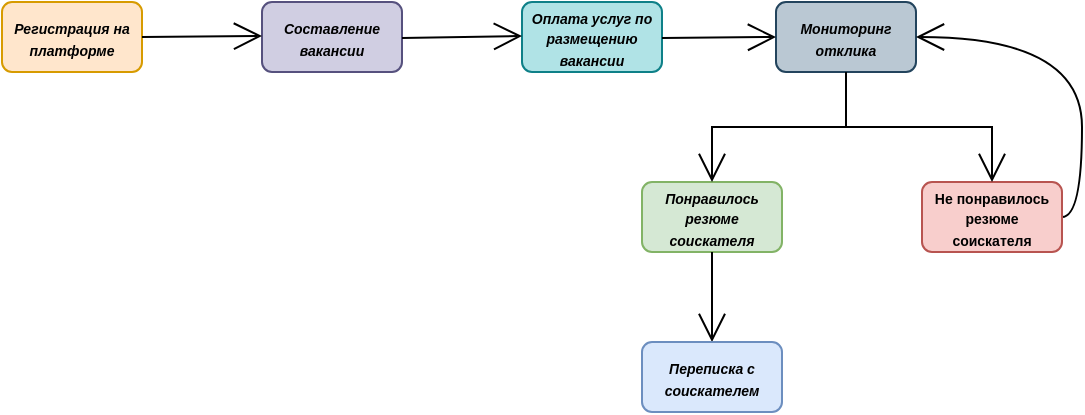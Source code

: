 <mxfile version="22.0.3" type="device">
  <diagram name="Страница — 1" id="ClUUz-PhFVc8LEqoqP6E">
    <mxGraphModel dx="567" dy="-69" grid="0" gridSize="10" guides="1" tooltips="1" connect="1" arrows="1" fold="1" page="0" pageScale="1" pageWidth="827" pageHeight="1169" math="0" shadow="0">
      <root>
        <mxCell id="0" />
        <mxCell id="1" parent="0" />
        <mxCell id="MLpdRskqEerYFSkRcBAE-7" value="&lt;div style=&quot;line-height: 70%;&quot;&gt;&lt;span style=&quot;background-color: initial;&quot;&gt;&lt;font style=&quot;font-size: 7px;&quot;&gt;&lt;b&gt;&lt;i&gt;Регистрация на платформе&lt;/i&gt;&lt;/b&gt;&lt;/font&gt;&lt;/span&gt;&lt;/div&gt;" style="html=1;rounded=1;absoluteArcSize=1;arcSize=10;whiteSpace=wrap;align=center;fillColor=#ffe6cc;strokeColor=#d79b00;" parent="1" vertex="1">
          <mxGeometry x="370" y="490" width="70" height="35" as="geometry" />
        </mxCell>
        <mxCell id="MLpdRskqEerYFSkRcBAE-10" value="&lt;div style=&quot;line-height: 70%;&quot;&gt;&lt;span style=&quot;background-color: initial;&quot;&gt;&lt;font style=&quot;font-size: 7px;&quot;&gt;&lt;b&gt;&lt;i&gt;Составление вакансии&lt;/i&gt;&lt;/b&gt;&lt;/font&gt;&lt;/span&gt;&lt;/div&gt;" style="html=1;rounded=1;absoluteArcSize=1;arcSize=10;whiteSpace=wrap;align=center;fillColor=#d0cee2;strokeColor=#56517e;" parent="1" vertex="1">
          <mxGeometry x="500" y="490" width="70" height="35" as="geometry" />
        </mxCell>
        <mxCell id="MLpdRskqEerYFSkRcBAE-12" value="" style="endArrow=open;endFill=1;endSize=12;html=1;rounded=0;exitX=1;exitY=0.5;exitDx=0;exitDy=0;" parent="1" source="MLpdRskqEerYFSkRcBAE-7" edge="1">
          <mxGeometry width="160" relative="1" as="geometry">
            <mxPoint x="390" y="507.34" as="sourcePoint" />
            <mxPoint x="500" y="507" as="targetPoint" />
          </mxGeometry>
        </mxCell>
        <mxCell id="MLpdRskqEerYFSkRcBAE-13" value="&lt;div style=&quot;line-height: 70%;&quot;&gt;&lt;span style=&quot;font-size: 7px;&quot;&gt;&lt;b&gt;&lt;i&gt;Оплата услуг по размещению вакансии&lt;/i&gt;&lt;/b&gt;&lt;/span&gt;&lt;/div&gt;" style="html=1;rounded=1;absoluteArcSize=1;arcSize=10;whiteSpace=wrap;align=center;fillColor=#b0e3e6;strokeColor=#0e8088;" parent="1" vertex="1">
          <mxGeometry x="630" y="490" width="70" height="35" as="geometry" />
        </mxCell>
        <mxCell id="MLpdRskqEerYFSkRcBAE-14" value="" style="endArrow=open;endFill=1;endSize=12;html=1;rounded=0;exitX=1;exitY=0.5;exitDx=0;exitDy=0;" parent="1" edge="1">
          <mxGeometry width="160" relative="1" as="geometry">
            <mxPoint x="570" y="508" as="sourcePoint" />
            <mxPoint x="630" y="507" as="targetPoint" />
          </mxGeometry>
        </mxCell>
        <mxCell id="MLpdRskqEerYFSkRcBAE-16" value="&lt;div style=&quot;line-height: 70%;&quot;&gt;&lt;span style=&quot;font-size: 7px;&quot;&gt;&lt;b&gt;&lt;i&gt;Мониторинг отклика&lt;/i&gt;&lt;/b&gt;&lt;/span&gt;&lt;/div&gt;" style="html=1;rounded=1;absoluteArcSize=1;arcSize=10;whiteSpace=wrap;align=center;fillColor=#bac8d3;strokeColor=#23445d;" parent="1" vertex="1">
          <mxGeometry x="757" y="490" width="70" height="35" as="geometry" />
        </mxCell>
        <mxCell id="MLpdRskqEerYFSkRcBAE-17" value="" style="endArrow=open;endFill=1;endSize=12;html=1;rounded=0;exitX=1;exitY=0.5;exitDx=0;exitDy=0;entryX=0;entryY=0.5;entryDx=0;entryDy=0;" parent="1" target="MLpdRskqEerYFSkRcBAE-16" edge="1">
          <mxGeometry width="160" relative="1" as="geometry">
            <mxPoint x="700" y="508" as="sourcePoint" />
            <mxPoint x="740" y="508" as="targetPoint" />
          </mxGeometry>
        </mxCell>
        <mxCell id="MLpdRskqEerYFSkRcBAE-18" value="&lt;div style=&quot;line-height: 70%;&quot;&gt;&lt;span style=&quot;font-size: 7px;&quot;&gt;&lt;i&gt;&lt;b&gt;Понравилось резюме соискателя&lt;/b&gt;&lt;/i&gt;&lt;/span&gt;&lt;/div&gt;" style="html=1;rounded=1;absoluteArcSize=1;arcSize=10;whiteSpace=wrap;align=center;fillColor=#d5e8d4;strokeColor=#82b366;" parent="1" vertex="1">
          <mxGeometry x="690" y="580" width="70" height="35" as="geometry" />
        </mxCell>
        <mxCell id="MLpdRskqEerYFSkRcBAE-19" value="" style="endArrow=open;endFill=1;endSize=12;html=1;rounded=0;exitX=1;exitY=0.5;exitDx=0;exitDy=0;entryX=1;entryY=0.5;entryDx=0;entryDy=0;edgeStyle=orthogonalEdgeStyle;curved=1;" parent="1" source="MLpdRskqEerYFSkRcBAE-20" target="MLpdRskqEerYFSkRcBAE-16" edge="1">
          <mxGeometry width="160" relative="1" as="geometry">
            <mxPoint x="910" y="598" as="sourcePoint" />
            <mxPoint x="970" y="597" as="targetPoint" />
          </mxGeometry>
        </mxCell>
        <mxCell id="MLpdRskqEerYFSkRcBAE-20" value="&lt;div style=&quot;line-height: 70%;&quot;&gt;&lt;span style=&quot;font-size: 7px;&quot;&gt;&lt;b&gt;Не понравилось резюме соискателя&lt;/b&gt;&lt;/span&gt;&lt;/div&gt;" style="html=1;rounded=1;absoluteArcSize=1;arcSize=10;whiteSpace=wrap;align=center;fillColor=#f8cecc;strokeColor=#b85450;" parent="1" vertex="1">
          <mxGeometry x="830" y="580" width="70" height="35" as="geometry" />
        </mxCell>
        <mxCell id="MLpdRskqEerYFSkRcBAE-22" value="" style="endArrow=open;endFill=1;endSize=12;html=1;rounded=0;exitX=0.5;exitY=1;exitDx=0;exitDy=0;entryX=0.5;entryY=0;entryDx=0;entryDy=0;edgeStyle=orthogonalEdgeStyle;" parent="1" source="MLpdRskqEerYFSkRcBAE-16" target="MLpdRskqEerYFSkRcBAE-18" edge="1">
          <mxGeometry width="160" relative="1" as="geometry">
            <mxPoint x="770" y="561" as="sourcePoint" />
            <mxPoint x="830" y="560" as="targetPoint" />
          </mxGeometry>
        </mxCell>
        <mxCell id="MLpdRskqEerYFSkRcBAE-24" value="" style="endArrow=open;endFill=1;endSize=12;html=1;rounded=0;entryX=0.5;entryY=0;entryDx=0;entryDy=0;exitX=0.5;exitY=1;exitDx=0;exitDy=0;edgeStyle=orthogonalEdgeStyle;" parent="1" source="MLpdRskqEerYFSkRcBAE-16" target="MLpdRskqEerYFSkRcBAE-20" edge="1">
          <mxGeometry width="160" relative="1" as="geometry">
            <mxPoint x="800" y="550" as="sourcePoint" />
            <mxPoint x="880" y="560" as="targetPoint" />
          </mxGeometry>
        </mxCell>
        <mxCell id="MLpdRskqEerYFSkRcBAE-25" value="" style="endArrow=open;endFill=1;endSize=12;html=1;rounded=0;exitX=0.5;exitY=1;exitDx=0;exitDy=0;entryX=0.5;entryY=0;entryDx=0;entryDy=0;" parent="1" source="MLpdRskqEerYFSkRcBAE-18" target="MLpdRskqEerYFSkRcBAE-26" edge="1">
          <mxGeometry width="160" relative="1" as="geometry">
            <mxPoint x="710" y="630" as="sourcePoint" />
            <mxPoint x="725" y="650" as="targetPoint" />
          </mxGeometry>
        </mxCell>
        <mxCell id="MLpdRskqEerYFSkRcBAE-26" value="&lt;div style=&quot;line-height: 70%;&quot;&gt;&lt;span style=&quot;font-size: 7px;&quot;&gt;&lt;i&gt;&lt;b&gt;Переписка с соискателем&lt;/b&gt;&lt;/i&gt;&lt;/span&gt;&lt;/div&gt;" style="html=1;rounded=1;absoluteArcSize=1;arcSize=10;whiteSpace=wrap;align=center;fillColor=#dae8fc;strokeColor=#6c8ebf;" parent="1" vertex="1">
          <mxGeometry x="690" y="660" width="70" height="35" as="geometry" />
        </mxCell>
      </root>
    </mxGraphModel>
  </diagram>
</mxfile>
